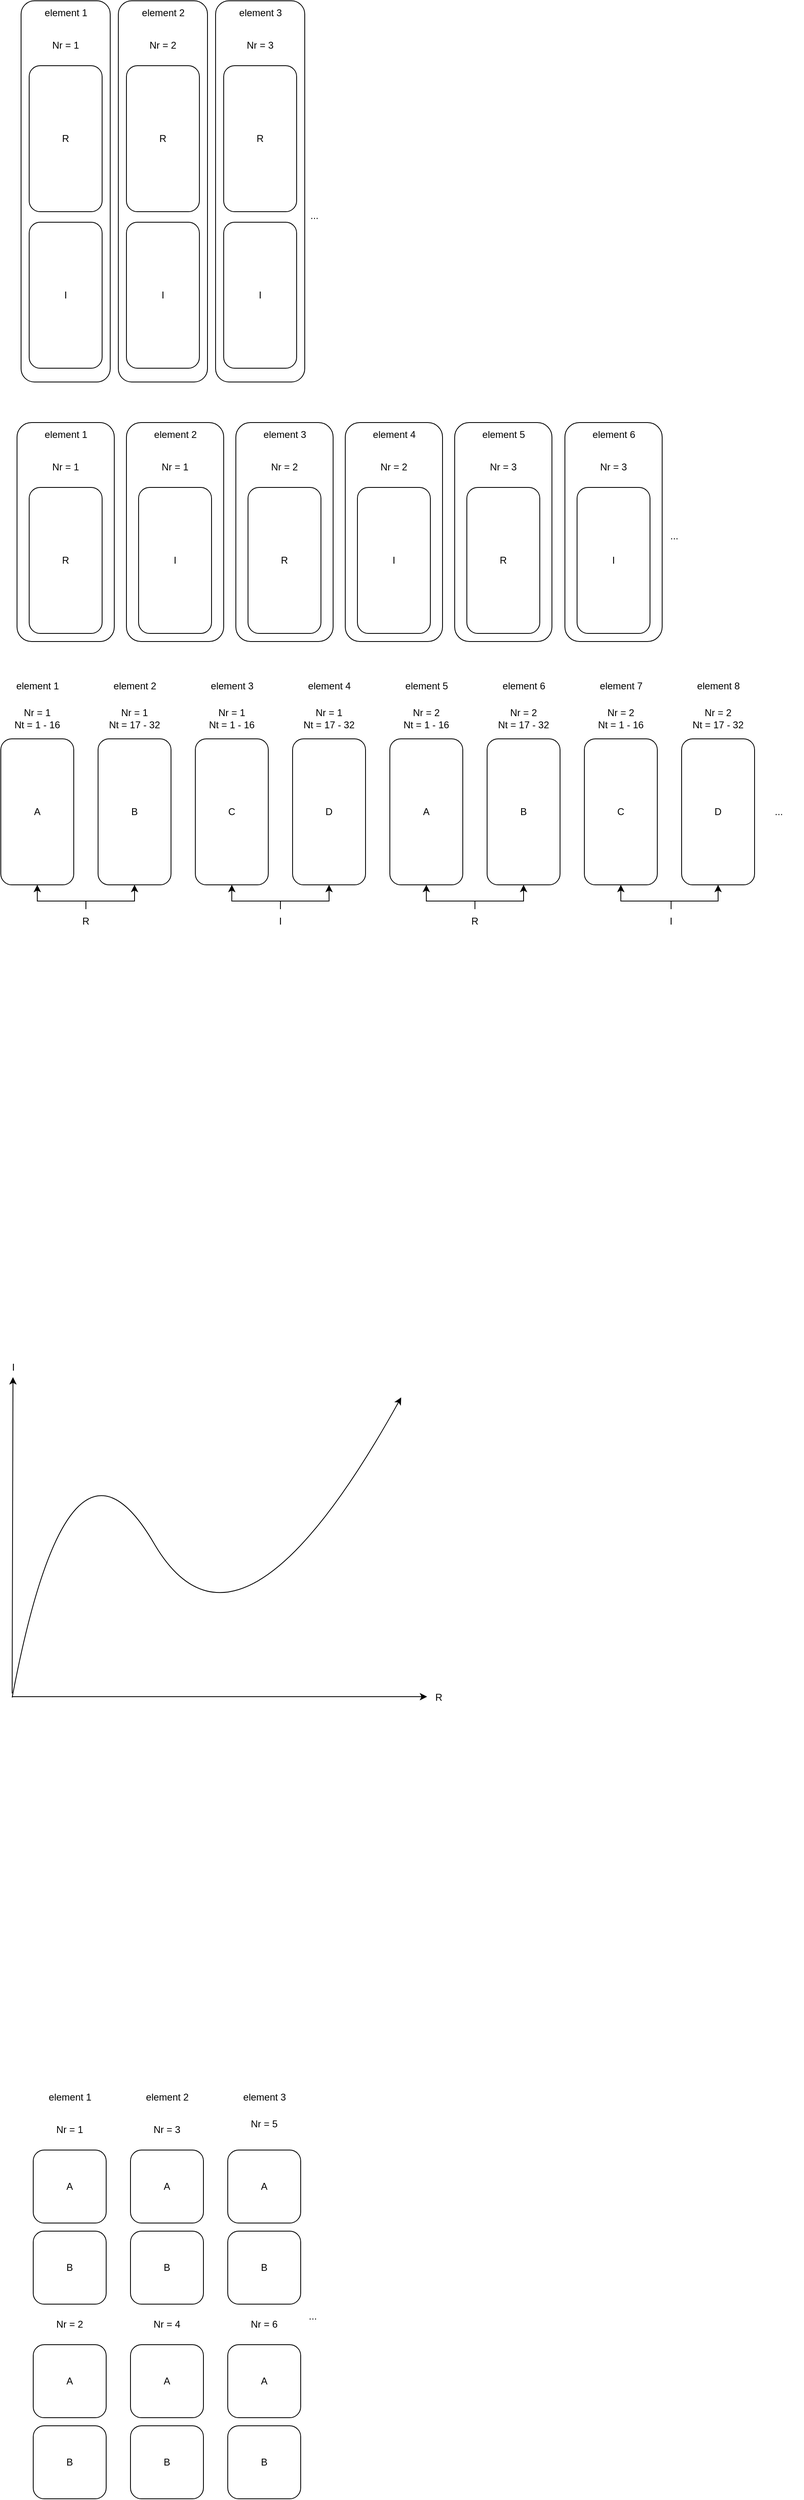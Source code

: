 <mxfile version="24.3.1" type="github">
  <diagram id="C5RBs43oDa-KdzZeNtuy" name="Page-1">
    <mxGraphModel dx="1364" dy="793" grid="1" gridSize="10" guides="1" tooltips="1" connect="1" arrows="1" fold="1" page="1" pageScale="1" pageWidth="1169" pageHeight="1654" background="#ffffff" math="0" shadow="0">
      <root>
        <mxCell id="WIyWlLk6GJQsqaUBKTNV-0" />
        <mxCell id="WIyWlLk6GJQsqaUBKTNV-1" parent="WIyWlLk6GJQsqaUBKTNV-0" />
        <mxCell id="rhOEBhCMP3PLRXnMh1xh-29" value="" style="rounded=1;whiteSpace=wrap;html=1;" vertex="1" parent="WIyWlLk6GJQsqaUBKTNV-1">
          <mxGeometry x="50" y="20" width="110" height="470" as="geometry" />
        </mxCell>
        <mxCell id="rhOEBhCMP3PLRXnMh1xh-0" value="" style="rounded=1;whiteSpace=wrap;html=1;" vertex="1" parent="WIyWlLk6GJQsqaUBKTNV-1">
          <mxGeometry x="45" y="540" width="120" height="270" as="geometry" />
        </mxCell>
        <mxCell id="jv0VEaKdQDyvOlitQpgO-0" value="R" style="rounded=1;whiteSpace=wrap;html=1;" parent="WIyWlLk6GJQsqaUBKTNV-1" vertex="1">
          <mxGeometry x="60" y="100" width="90" height="180" as="geometry" />
        </mxCell>
        <mxCell id="jv0VEaKdQDyvOlitQpgO-9" value="I" style="rounded=1;whiteSpace=wrap;html=1;" parent="WIyWlLk6GJQsqaUBKTNV-1" vertex="1">
          <mxGeometry x="60" y="293" width="90" height="180" as="geometry" />
        </mxCell>
        <mxCell id="jv0VEaKdQDyvOlitQpgO-10" value="Nr = 1" style="text;html=1;strokeColor=none;fillColor=none;align=center;verticalAlign=middle;whiteSpace=wrap;rounded=0;" parent="WIyWlLk6GJQsqaUBKTNV-1" vertex="1">
          <mxGeometry x="75" y="60" width="60" height="30" as="geometry" />
        </mxCell>
        <mxCell id="jv0VEaKdQDyvOlitQpgO-18" value="element 1" style="text;html=1;align=center;verticalAlign=middle;resizable=0;points=[];autosize=1;strokeColor=none;fillColor=none;" parent="WIyWlLk6GJQsqaUBKTNV-1" vertex="1">
          <mxGeometry x="65" y="20" width="80" height="30" as="geometry" />
        </mxCell>
        <mxCell id="jv0VEaKdQDyvOlitQpgO-21" value="..." style="text;html=1;strokeColor=none;fillColor=none;align=center;verticalAlign=middle;whiteSpace=wrap;rounded=0;" parent="WIyWlLk6GJQsqaUBKTNV-1" vertex="1">
          <mxGeometry x="760" y="695" width="60" height="30" as="geometry" />
        </mxCell>
        <mxCell id="jv0VEaKdQDyvOlitQpgO-22" value="R" style="rounded=1;whiteSpace=wrap;html=1;" parent="WIyWlLk6GJQsqaUBKTNV-1" vertex="1">
          <mxGeometry x="60" y="620" width="90" height="180" as="geometry" />
        </mxCell>
        <mxCell id="jv0VEaKdQDyvOlitQpgO-24" value="Nr = 1" style="text;html=1;strokeColor=none;fillColor=none;align=center;verticalAlign=middle;whiteSpace=wrap;rounded=0;" parent="WIyWlLk6GJQsqaUBKTNV-1" vertex="1">
          <mxGeometry x="75" y="580" width="60" height="30" as="geometry" />
        </mxCell>
        <mxCell id="jv0VEaKdQDyvOlitQpgO-31" value="element 1" style="text;html=1;align=center;verticalAlign=middle;resizable=0;points=[];autosize=1;strokeColor=none;fillColor=none;" parent="WIyWlLk6GJQsqaUBKTNV-1" vertex="1">
          <mxGeometry x="65" y="540" width="80" height="30" as="geometry" />
        </mxCell>
        <mxCell id="jv0VEaKdQDyvOlitQpgO-44" value="..." style="text;html=1;strokeColor=none;fillColor=none;align=center;verticalAlign=middle;whiteSpace=wrap;rounded=0;" parent="WIyWlLk6GJQsqaUBKTNV-1" vertex="1">
          <mxGeometry x="382" y="270" width="60" height="30" as="geometry" />
        </mxCell>
        <mxCell id="jv0VEaKdQDyvOlitQpgO-46" value="A" style="rounded=1;whiteSpace=wrap;html=1;" parent="WIyWlLk6GJQsqaUBKTNV-1" vertex="1">
          <mxGeometry x="25" y="930" width="90" height="180" as="geometry" />
        </mxCell>
        <mxCell id="jv0VEaKdQDyvOlitQpgO-47" value="Nr = 1&lt;br&gt;Nt = 1 - 16" style="text;html=1;strokeColor=none;fillColor=none;align=center;verticalAlign=middle;whiteSpace=wrap;rounded=0;" parent="WIyWlLk6GJQsqaUBKTNV-1" vertex="1">
          <mxGeometry x="40" y="890" width="60" height="30" as="geometry" />
        </mxCell>
        <mxCell id="jv0VEaKdQDyvOlitQpgO-48" value="B" style="rounded=1;whiteSpace=wrap;html=1;" parent="WIyWlLk6GJQsqaUBKTNV-1" vertex="1">
          <mxGeometry x="145" y="930" width="90" height="180" as="geometry" />
        </mxCell>
        <mxCell id="jv0VEaKdQDyvOlitQpgO-49" value="Nr = 1&lt;br&gt;Nt = 17 - 32" style="text;html=1;strokeColor=none;fillColor=none;align=center;verticalAlign=middle;whiteSpace=wrap;rounded=0;" parent="WIyWlLk6GJQsqaUBKTNV-1" vertex="1">
          <mxGeometry x="155" y="890" width="70" height="30" as="geometry" />
        </mxCell>
        <mxCell id="jv0VEaKdQDyvOlitQpgO-50" value="C" style="rounded=1;whiteSpace=wrap;html=1;" parent="WIyWlLk6GJQsqaUBKTNV-1" vertex="1">
          <mxGeometry x="265" y="930" width="90" height="180" as="geometry" />
        </mxCell>
        <mxCell id="jv0VEaKdQDyvOlitQpgO-51" value="Nr = 1&lt;br&gt;Nt = 1 - 16" style="text;html=1;strokeColor=none;fillColor=none;align=center;verticalAlign=middle;whiteSpace=wrap;rounded=0;" parent="WIyWlLk6GJQsqaUBKTNV-1" vertex="1">
          <mxGeometry x="280" y="890" width="60" height="30" as="geometry" />
        </mxCell>
        <mxCell id="jv0VEaKdQDyvOlitQpgO-52" value="element 1" style="text;html=1;align=center;verticalAlign=middle;resizable=0;points=[];autosize=1;strokeColor=none;fillColor=none;" parent="WIyWlLk6GJQsqaUBKTNV-1" vertex="1">
          <mxGeometry x="30" y="850" width="80" height="30" as="geometry" />
        </mxCell>
        <mxCell id="jv0VEaKdQDyvOlitQpgO-53" value="element 2" style="text;html=1;align=center;verticalAlign=middle;resizable=0;points=[];autosize=1;strokeColor=none;fillColor=none;" parent="WIyWlLk6GJQsqaUBKTNV-1" vertex="1">
          <mxGeometry x="150" y="850" width="80" height="30" as="geometry" />
        </mxCell>
        <mxCell id="jv0VEaKdQDyvOlitQpgO-54" value="element 3" style="text;html=1;align=center;verticalAlign=middle;resizable=0;points=[];autosize=1;strokeColor=none;fillColor=none;" parent="WIyWlLk6GJQsqaUBKTNV-1" vertex="1">
          <mxGeometry x="270" y="850" width="80" height="30" as="geometry" />
        </mxCell>
        <mxCell id="jv0VEaKdQDyvOlitQpgO-55" value="D" style="rounded=1;whiteSpace=wrap;html=1;" parent="WIyWlLk6GJQsqaUBKTNV-1" vertex="1">
          <mxGeometry x="385" y="930" width="90" height="180" as="geometry" />
        </mxCell>
        <mxCell id="jv0VEaKdQDyvOlitQpgO-56" value="Nr = 1&lt;br&gt;Nt = 17 - 32" style="text;html=1;strokeColor=none;fillColor=none;align=center;verticalAlign=middle;whiteSpace=wrap;rounded=0;" parent="WIyWlLk6GJQsqaUBKTNV-1" vertex="1">
          <mxGeometry x="395" y="890" width="70" height="30" as="geometry" />
        </mxCell>
        <mxCell id="jv0VEaKdQDyvOlitQpgO-57" value="A" style="rounded=1;whiteSpace=wrap;html=1;" parent="WIyWlLk6GJQsqaUBKTNV-1" vertex="1">
          <mxGeometry x="505" y="930" width="90" height="180" as="geometry" />
        </mxCell>
        <mxCell id="jv0VEaKdQDyvOlitQpgO-58" value="Nr = 2&lt;br&gt;Nt = 1 - 16" style="text;html=1;strokeColor=none;fillColor=none;align=center;verticalAlign=middle;whiteSpace=wrap;rounded=0;" parent="WIyWlLk6GJQsqaUBKTNV-1" vertex="1">
          <mxGeometry x="520" y="890" width="60" height="30" as="geometry" />
        </mxCell>
        <mxCell id="jv0VEaKdQDyvOlitQpgO-59" value="B" style="rounded=1;whiteSpace=wrap;html=1;" parent="WIyWlLk6GJQsqaUBKTNV-1" vertex="1">
          <mxGeometry x="625" y="930" width="90" height="180" as="geometry" />
        </mxCell>
        <mxCell id="jv0VEaKdQDyvOlitQpgO-60" value="Nr = 2&lt;br&gt;Nt = 17 - 32" style="text;html=1;strokeColor=none;fillColor=none;align=center;verticalAlign=middle;whiteSpace=wrap;rounded=0;" parent="WIyWlLk6GJQsqaUBKTNV-1" vertex="1">
          <mxGeometry x="635" y="890" width="70" height="30" as="geometry" />
        </mxCell>
        <mxCell id="jv0VEaKdQDyvOlitQpgO-61" value="element 4" style="text;html=1;align=center;verticalAlign=middle;resizable=0;points=[];autosize=1;strokeColor=none;fillColor=none;" parent="WIyWlLk6GJQsqaUBKTNV-1" vertex="1">
          <mxGeometry x="390" y="850" width="80" height="30" as="geometry" />
        </mxCell>
        <mxCell id="jv0VEaKdQDyvOlitQpgO-62" value="element 5" style="text;html=1;align=center;verticalAlign=middle;resizable=0;points=[];autosize=1;strokeColor=none;fillColor=none;" parent="WIyWlLk6GJQsqaUBKTNV-1" vertex="1">
          <mxGeometry x="510" y="850" width="80" height="30" as="geometry" />
        </mxCell>
        <mxCell id="jv0VEaKdQDyvOlitQpgO-63" value="element 6" style="text;html=1;align=center;verticalAlign=middle;resizable=0;points=[];autosize=1;strokeColor=none;fillColor=none;" parent="WIyWlLk6GJQsqaUBKTNV-1" vertex="1">
          <mxGeometry x="630" y="850" width="80" height="30" as="geometry" />
        </mxCell>
        <mxCell id="jv0VEaKdQDyvOlitQpgO-64" value="C" style="rounded=1;whiteSpace=wrap;html=1;" parent="WIyWlLk6GJQsqaUBKTNV-1" vertex="1">
          <mxGeometry x="745" y="930" width="90" height="180" as="geometry" />
        </mxCell>
        <mxCell id="jv0VEaKdQDyvOlitQpgO-65" value="Nr = 2&lt;br&gt;Nt = 1 - 16" style="text;html=1;strokeColor=none;fillColor=none;align=center;verticalAlign=middle;whiteSpace=wrap;rounded=0;" parent="WIyWlLk6GJQsqaUBKTNV-1" vertex="1">
          <mxGeometry x="760" y="890" width="60" height="30" as="geometry" />
        </mxCell>
        <mxCell id="jv0VEaKdQDyvOlitQpgO-66" value="D" style="rounded=1;whiteSpace=wrap;html=1;" parent="WIyWlLk6GJQsqaUBKTNV-1" vertex="1">
          <mxGeometry x="865" y="930" width="90" height="180" as="geometry" />
        </mxCell>
        <mxCell id="jv0VEaKdQDyvOlitQpgO-67" value="Nr = 2&lt;br&gt;Nt = 17 - 32" style="text;html=1;strokeColor=none;fillColor=none;align=center;verticalAlign=middle;whiteSpace=wrap;rounded=0;" parent="WIyWlLk6GJQsqaUBKTNV-1" vertex="1">
          <mxGeometry x="875" y="890" width="70" height="30" as="geometry" />
        </mxCell>
        <mxCell id="jv0VEaKdQDyvOlitQpgO-68" value="element 7" style="text;html=1;align=center;verticalAlign=middle;resizable=0;points=[];autosize=1;strokeColor=none;fillColor=none;" parent="WIyWlLk6GJQsqaUBKTNV-1" vertex="1">
          <mxGeometry x="750" y="850" width="80" height="30" as="geometry" />
        </mxCell>
        <mxCell id="jv0VEaKdQDyvOlitQpgO-69" value="element 8" style="text;html=1;align=center;verticalAlign=middle;resizable=0;points=[];autosize=1;strokeColor=none;fillColor=none;" parent="WIyWlLk6GJQsqaUBKTNV-1" vertex="1">
          <mxGeometry x="870" y="850" width="80" height="30" as="geometry" />
        </mxCell>
        <mxCell id="jv0VEaKdQDyvOlitQpgO-96" style="edgeStyle=orthogonalEdgeStyle;rounded=0;orthogonalLoop=1;jettySize=auto;html=1;exitX=0.5;exitY=0;exitDx=0;exitDy=0;entryX=0.5;entryY=1;entryDx=0;entryDy=0;" parent="WIyWlLk6GJQsqaUBKTNV-1" source="jv0VEaKdQDyvOlitQpgO-71" target="jv0VEaKdQDyvOlitQpgO-64" edge="1">
          <mxGeometry relative="1" as="geometry">
            <Array as="points">
              <mxPoint x="852" y="1130" />
              <mxPoint x="790" y="1130" />
            </Array>
          </mxGeometry>
        </mxCell>
        <mxCell id="jv0VEaKdQDyvOlitQpgO-97" style="edgeStyle=orthogonalEdgeStyle;rounded=0;orthogonalLoop=1;jettySize=auto;html=1;exitX=0.5;exitY=0;exitDx=0;exitDy=0;entryX=0.5;entryY=1;entryDx=0;entryDy=0;" parent="WIyWlLk6GJQsqaUBKTNV-1" source="jv0VEaKdQDyvOlitQpgO-71" target="jv0VEaKdQDyvOlitQpgO-66" edge="1">
          <mxGeometry relative="1" as="geometry">
            <Array as="points">
              <mxPoint x="852" y="1130" />
              <mxPoint x="910" y="1130" />
            </Array>
          </mxGeometry>
        </mxCell>
        <mxCell id="jv0VEaKdQDyvOlitQpgO-71" value="I" style="text;html=1;strokeColor=none;fillColor=none;align=center;verticalAlign=middle;whiteSpace=wrap;rounded=0;" parent="WIyWlLk6GJQsqaUBKTNV-1" vertex="1">
          <mxGeometry x="822" y="1140" width="60" height="30" as="geometry" />
        </mxCell>
        <mxCell id="jv0VEaKdQDyvOlitQpgO-84" style="edgeStyle=orthogonalEdgeStyle;rounded=0;orthogonalLoop=1;jettySize=auto;html=1;exitX=0.5;exitY=0;exitDx=0;exitDy=0;entryX=0.5;entryY=1;entryDx=0;entryDy=0;" parent="WIyWlLk6GJQsqaUBKTNV-1" source="jv0VEaKdQDyvOlitQpgO-81" target="jv0VEaKdQDyvOlitQpgO-46" edge="1">
          <mxGeometry relative="1" as="geometry">
            <Array as="points">
              <mxPoint x="130" y="1130" />
              <mxPoint x="70" y="1130" />
            </Array>
          </mxGeometry>
        </mxCell>
        <mxCell id="jv0VEaKdQDyvOlitQpgO-85" style="edgeStyle=orthogonalEdgeStyle;rounded=0;orthogonalLoop=1;jettySize=auto;html=1;entryX=0.5;entryY=1;entryDx=0;entryDy=0;" parent="WIyWlLk6GJQsqaUBKTNV-1" source="jv0VEaKdQDyvOlitQpgO-81" target="jv0VEaKdQDyvOlitQpgO-48" edge="1">
          <mxGeometry relative="1" as="geometry">
            <Array as="points">
              <mxPoint x="130" y="1130" />
              <mxPoint x="190" y="1130" />
            </Array>
          </mxGeometry>
        </mxCell>
        <mxCell id="jv0VEaKdQDyvOlitQpgO-81" value="R" style="text;html=1;strokeColor=none;fillColor=none;align=center;verticalAlign=middle;whiteSpace=wrap;rounded=0;" parent="WIyWlLk6GJQsqaUBKTNV-1" vertex="1">
          <mxGeometry x="100" y="1140" width="60" height="30" as="geometry" />
        </mxCell>
        <mxCell id="jv0VEaKdQDyvOlitQpgO-86" style="edgeStyle=orthogonalEdgeStyle;rounded=0;orthogonalLoop=1;jettySize=auto;html=1;exitX=0.5;exitY=0;exitDx=0;exitDy=0;entryX=0.5;entryY=1;entryDx=0;entryDy=0;" parent="WIyWlLk6GJQsqaUBKTNV-1" source="jv0VEaKdQDyvOlitQpgO-82" target="jv0VEaKdQDyvOlitQpgO-50" edge="1">
          <mxGeometry relative="1" as="geometry">
            <Array as="points">
              <mxPoint x="370" y="1130" />
              <mxPoint x="310" y="1130" />
            </Array>
          </mxGeometry>
        </mxCell>
        <mxCell id="jv0VEaKdQDyvOlitQpgO-87" style="edgeStyle=orthogonalEdgeStyle;rounded=0;orthogonalLoop=1;jettySize=auto;html=1;exitX=0.5;exitY=0;exitDx=0;exitDy=0;entryX=0.5;entryY=1;entryDx=0;entryDy=0;" parent="WIyWlLk6GJQsqaUBKTNV-1" source="jv0VEaKdQDyvOlitQpgO-82" target="jv0VEaKdQDyvOlitQpgO-55" edge="1">
          <mxGeometry relative="1" as="geometry">
            <Array as="points">
              <mxPoint x="370" y="1130" />
              <mxPoint x="430" y="1130" />
            </Array>
          </mxGeometry>
        </mxCell>
        <mxCell id="jv0VEaKdQDyvOlitQpgO-82" value="I" style="text;html=1;strokeColor=none;fillColor=none;align=center;verticalAlign=middle;whiteSpace=wrap;rounded=0;" parent="WIyWlLk6GJQsqaUBKTNV-1" vertex="1">
          <mxGeometry x="340" y="1140" width="60" height="30" as="geometry" />
        </mxCell>
        <mxCell id="jv0VEaKdQDyvOlitQpgO-88" style="edgeStyle=orthogonalEdgeStyle;rounded=0;orthogonalLoop=1;jettySize=auto;html=1;exitX=0.5;exitY=0;exitDx=0;exitDy=0;entryX=0.5;entryY=1;entryDx=0;entryDy=0;" parent="WIyWlLk6GJQsqaUBKTNV-1" source="jv0VEaKdQDyvOlitQpgO-83" target="jv0VEaKdQDyvOlitQpgO-57" edge="1">
          <mxGeometry relative="1" as="geometry">
            <Array as="points">
              <mxPoint x="610" y="1130" />
              <mxPoint x="550" y="1130" />
            </Array>
          </mxGeometry>
        </mxCell>
        <mxCell id="jv0VEaKdQDyvOlitQpgO-89" style="edgeStyle=orthogonalEdgeStyle;rounded=0;orthogonalLoop=1;jettySize=auto;html=1;entryX=0.5;entryY=1;entryDx=0;entryDy=0;" parent="WIyWlLk6GJQsqaUBKTNV-1" source="jv0VEaKdQDyvOlitQpgO-83" target="jv0VEaKdQDyvOlitQpgO-59" edge="1">
          <mxGeometry relative="1" as="geometry">
            <Array as="points">
              <mxPoint x="610" y="1130" />
              <mxPoint x="670" y="1130" />
            </Array>
          </mxGeometry>
        </mxCell>
        <mxCell id="jv0VEaKdQDyvOlitQpgO-83" value="R" style="text;html=1;strokeColor=none;fillColor=none;align=center;verticalAlign=middle;whiteSpace=wrap;rounded=0;" parent="WIyWlLk6GJQsqaUBKTNV-1" vertex="1">
          <mxGeometry x="580" y="1140" width="60" height="30" as="geometry" />
        </mxCell>
        <mxCell id="jv0VEaKdQDyvOlitQpgO-98" value="..." style="text;html=1;strokeColor=none;fillColor=none;align=center;verticalAlign=middle;whiteSpace=wrap;rounded=0;" parent="WIyWlLk6GJQsqaUBKTNV-1" vertex="1">
          <mxGeometry x="955" y="1005" width="60" height="30" as="geometry" />
        </mxCell>
        <mxCell id="jnQ7rlAHmyj4B3JyqG-V-0" value="A" style="rounded=1;whiteSpace=wrap;html=1;" parent="WIyWlLk6GJQsqaUBKTNV-1" vertex="1">
          <mxGeometry x="65" y="2670" width="90" height="90" as="geometry" />
        </mxCell>
        <mxCell id="jnQ7rlAHmyj4B3JyqG-V-2" value="Nr = 1" style="text;html=1;strokeColor=none;fillColor=none;align=center;verticalAlign=middle;whiteSpace=wrap;rounded=0;" parent="WIyWlLk6GJQsqaUBKTNV-1" vertex="1">
          <mxGeometry x="80" y="2630" width="60" height="30" as="geometry" />
        </mxCell>
        <mxCell id="jnQ7rlAHmyj4B3JyqG-V-9" value="element 1" style="text;html=1;align=center;verticalAlign=middle;resizable=0;points=[];autosize=1;strokeColor=none;fillColor=none;" parent="WIyWlLk6GJQsqaUBKTNV-1" vertex="1">
          <mxGeometry x="70" y="2590" width="80" height="30" as="geometry" />
        </mxCell>
        <mxCell id="jnQ7rlAHmyj4B3JyqG-V-10" value="element 2" style="text;html=1;align=center;verticalAlign=middle;resizable=0;points=[];autosize=1;strokeColor=none;fillColor=none;" parent="WIyWlLk6GJQsqaUBKTNV-1" vertex="1">
          <mxGeometry x="190" y="2590" width="80" height="30" as="geometry" />
        </mxCell>
        <mxCell id="jnQ7rlAHmyj4B3JyqG-V-11" value="element 3" style="text;html=1;align=center;verticalAlign=middle;resizable=0;points=[];autosize=1;strokeColor=none;fillColor=none;" parent="WIyWlLk6GJQsqaUBKTNV-1" vertex="1">
          <mxGeometry x="310" y="2590" width="80" height="30" as="geometry" />
        </mxCell>
        <mxCell id="jnQ7rlAHmyj4B3JyqG-V-13" style="edgeStyle=orthogonalEdgeStyle;rounded=0;orthogonalLoop=1;jettySize=auto;html=1;exitX=0.5;exitY=1;exitDx=0;exitDy=0;" parent="WIyWlLk6GJQsqaUBKTNV-1" source="jnQ7rlAHmyj4B3JyqG-V-0" target="jnQ7rlAHmyj4B3JyqG-V-0" edge="1">
          <mxGeometry relative="1" as="geometry" />
        </mxCell>
        <mxCell id="jnQ7rlAHmyj4B3JyqG-V-14" value="B" style="rounded=1;whiteSpace=wrap;html=1;" parent="WIyWlLk6GJQsqaUBKTNV-1" vertex="1">
          <mxGeometry x="65" y="2770" width="90" height="90" as="geometry" />
        </mxCell>
        <mxCell id="jnQ7rlAHmyj4B3JyqG-V-18" value="A" style="rounded=1;whiteSpace=wrap;html=1;" parent="WIyWlLk6GJQsqaUBKTNV-1" vertex="1">
          <mxGeometry x="65" y="2910" width="90" height="90" as="geometry" />
        </mxCell>
        <mxCell id="jnQ7rlAHmyj4B3JyqG-V-19" value="Nr = 2" style="text;html=1;strokeColor=none;fillColor=none;align=center;verticalAlign=middle;whiteSpace=wrap;rounded=0;" parent="WIyWlLk6GJQsqaUBKTNV-1" vertex="1">
          <mxGeometry x="80" y="2870" width="60" height="30" as="geometry" />
        </mxCell>
        <mxCell id="jnQ7rlAHmyj4B3JyqG-V-20" style="edgeStyle=orthogonalEdgeStyle;rounded=0;orthogonalLoop=1;jettySize=auto;html=1;exitX=0.5;exitY=1;exitDx=0;exitDy=0;" parent="WIyWlLk6GJQsqaUBKTNV-1" source="jnQ7rlAHmyj4B3JyqG-V-18" target="jnQ7rlAHmyj4B3JyqG-V-18" edge="1">
          <mxGeometry relative="1" as="geometry" />
        </mxCell>
        <mxCell id="jnQ7rlAHmyj4B3JyqG-V-21" value="B" style="rounded=1;whiteSpace=wrap;html=1;" parent="WIyWlLk6GJQsqaUBKTNV-1" vertex="1">
          <mxGeometry x="65" y="3010" width="90" height="90" as="geometry" />
        </mxCell>
        <mxCell id="jnQ7rlAHmyj4B3JyqG-V-22" value="A" style="rounded=1;whiteSpace=wrap;html=1;" parent="WIyWlLk6GJQsqaUBKTNV-1" vertex="1">
          <mxGeometry x="185" y="2670" width="90" height="90" as="geometry" />
        </mxCell>
        <mxCell id="jnQ7rlAHmyj4B3JyqG-V-23" value="Nr = 3" style="text;html=1;strokeColor=none;fillColor=none;align=center;verticalAlign=middle;whiteSpace=wrap;rounded=0;" parent="WIyWlLk6GJQsqaUBKTNV-1" vertex="1">
          <mxGeometry x="200" y="2630" width="60" height="30" as="geometry" />
        </mxCell>
        <mxCell id="jnQ7rlAHmyj4B3JyqG-V-24" style="edgeStyle=orthogonalEdgeStyle;rounded=0;orthogonalLoop=1;jettySize=auto;html=1;exitX=0.5;exitY=1;exitDx=0;exitDy=0;" parent="WIyWlLk6GJQsqaUBKTNV-1" source="jnQ7rlAHmyj4B3JyqG-V-22" target="jnQ7rlAHmyj4B3JyqG-V-22" edge="1">
          <mxGeometry relative="1" as="geometry" />
        </mxCell>
        <mxCell id="jnQ7rlAHmyj4B3JyqG-V-25" value="B" style="rounded=1;whiteSpace=wrap;html=1;" parent="WIyWlLk6GJQsqaUBKTNV-1" vertex="1">
          <mxGeometry x="185" y="2770" width="90" height="90" as="geometry" />
        </mxCell>
        <mxCell id="jnQ7rlAHmyj4B3JyqG-V-26" value="A" style="rounded=1;whiteSpace=wrap;html=1;" parent="WIyWlLk6GJQsqaUBKTNV-1" vertex="1">
          <mxGeometry x="185" y="2910" width="90" height="90" as="geometry" />
        </mxCell>
        <mxCell id="jnQ7rlAHmyj4B3JyqG-V-27" value="Nr = 4" style="text;html=1;strokeColor=none;fillColor=none;align=center;verticalAlign=middle;whiteSpace=wrap;rounded=0;" parent="WIyWlLk6GJQsqaUBKTNV-1" vertex="1">
          <mxGeometry x="200" y="2870" width="60" height="30" as="geometry" />
        </mxCell>
        <mxCell id="jnQ7rlAHmyj4B3JyqG-V-28" style="edgeStyle=orthogonalEdgeStyle;rounded=0;orthogonalLoop=1;jettySize=auto;html=1;exitX=0.5;exitY=1;exitDx=0;exitDy=0;" parent="WIyWlLk6GJQsqaUBKTNV-1" source="jnQ7rlAHmyj4B3JyqG-V-26" target="jnQ7rlAHmyj4B3JyqG-V-26" edge="1">
          <mxGeometry relative="1" as="geometry" />
        </mxCell>
        <mxCell id="jnQ7rlAHmyj4B3JyqG-V-29" value="B" style="rounded=1;whiteSpace=wrap;html=1;" parent="WIyWlLk6GJQsqaUBKTNV-1" vertex="1">
          <mxGeometry x="185" y="3010" width="90" height="90" as="geometry" />
        </mxCell>
        <mxCell id="jnQ7rlAHmyj4B3JyqG-V-30" value="A" style="rounded=1;whiteSpace=wrap;html=1;" parent="WIyWlLk6GJQsqaUBKTNV-1" vertex="1">
          <mxGeometry x="305" y="2670" width="90" height="90" as="geometry" />
        </mxCell>
        <mxCell id="jnQ7rlAHmyj4B3JyqG-V-31" value="Nr = 5&lt;div&gt;&lt;br&gt;&lt;/div&gt;" style="text;html=1;strokeColor=none;fillColor=none;align=center;verticalAlign=middle;whiteSpace=wrap;rounded=0;" parent="WIyWlLk6GJQsqaUBKTNV-1" vertex="1">
          <mxGeometry x="320" y="2630" width="60" height="30" as="geometry" />
        </mxCell>
        <mxCell id="jnQ7rlAHmyj4B3JyqG-V-32" style="edgeStyle=orthogonalEdgeStyle;rounded=0;orthogonalLoop=1;jettySize=auto;html=1;exitX=0.5;exitY=1;exitDx=0;exitDy=0;" parent="WIyWlLk6GJQsqaUBKTNV-1" source="jnQ7rlAHmyj4B3JyqG-V-30" target="jnQ7rlAHmyj4B3JyqG-V-30" edge="1">
          <mxGeometry relative="1" as="geometry" />
        </mxCell>
        <mxCell id="jnQ7rlAHmyj4B3JyqG-V-33" value="B" style="rounded=1;whiteSpace=wrap;html=1;" parent="WIyWlLk6GJQsqaUBKTNV-1" vertex="1">
          <mxGeometry x="305" y="2770" width="90" height="90" as="geometry" />
        </mxCell>
        <mxCell id="jnQ7rlAHmyj4B3JyqG-V-34" value="A" style="rounded=1;whiteSpace=wrap;html=1;" parent="WIyWlLk6GJQsqaUBKTNV-1" vertex="1">
          <mxGeometry x="305" y="2910" width="90" height="90" as="geometry" />
        </mxCell>
        <mxCell id="jnQ7rlAHmyj4B3JyqG-V-35" value="Nr = 6" style="text;html=1;strokeColor=none;fillColor=none;align=center;verticalAlign=middle;whiteSpace=wrap;rounded=0;" parent="WIyWlLk6GJQsqaUBKTNV-1" vertex="1">
          <mxGeometry x="320" y="2870" width="60" height="30" as="geometry" />
        </mxCell>
        <mxCell id="jnQ7rlAHmyj4B3JyqG-V-36" style="edgeStyle=orthogonalEdgeStyle;rounded=0;orthogonalLoop=1;jettySize=auto;html=1;exitX=0.5;exitY=1;exitDx=0;exitDy=0;" parent="WIyWlLk6GJQsqaUBKTNV-1" source="jnQ7rlAHmyj4B3JyqG-V-34" target="jnQ7rlAHmyj4B3JyqG-V-34" edge="1">
          <mxGeometry relative="1" as="geometry" />
        </mxCell>
        <mxCell id="jnQ7rlAHmyj4B3JyqG-V-37" value="B" style="rounded=1;whiteSpace=wrap;html=1;" parent="WIyWlLk6GJQsqaUBKTNV-1" vertex="1">
          <mxGeometry x="305" y="3010" width="90" height="90" as="geometry" />
        </mxCell>
        <mxCell id="jnQ7rlAHmyj4B3JyqG-V-38" value="..." style="text;html=1;strokeColor=none;fillColor=none;align=center;verticalAlign=middle;whiteSpace=wrap;rounded=0;" parent="WIyWlLk6GJQsqaUBKTNV-1" vertex="1">
          <mxGeometry x="380" y="2860" width="60" height="30" as="geometry" />
        </mxCell>
        <mxCell id="rhOEBhCMP3PLRXnMh1xh-1" value="" style="rounded=1;whiteSpace=wrap;html=1;" vertex="1" parent="WIyWlLk6GJQsqaUBKTNV-1">
          <mxGeometry x="180" y="540" width="120" height="270" as="geometry" />
        </mxCell>
        <mxCell id="rhOEBhCMP3PLRXnMh1xh-2" value="I" style="rounded=1;whiteSpace=wrap;html=1;" vertex="1" parent="WIyWlLk6GJQsqaUBKTNV-1">
          <mxGeometry x="195" y="620" width="90" height="180" as="geometry" />
        </mxCell>
        <mxCell id="rhOEBhCMP3PLRXnMh1xh-3" value="Nr = 1" style="text;html=1;strokeColor=none;fillColor=none;align=center;verticalAlign=middle;whiteSpace=wrap;rounded=0;" vertex="1" parent="WIyWlLk6GJQsqaUBKTNV-1">
          <mxGeometry x="210" y="580" width="60" height="30" as="geometry" />
        </mxCell>
        <mxCell id="rhOEBhCMP3PLRXnMh1xh-4" value="element 2" style="text;html=1;align=center;verticalAlign=middle;resizable=0;points=[];autosize=1;strokeColor=none;fillColor=none;" vertex="1" parent="WIyWlLk6GJQsqaUBKTNV-1">
          <mxGeometry x="200" y="540" width="80" height="30" as="geometry" />
        </mxCell>
        <mxCell id="rhOEBhCMP3PLRXnMh1xh-5" value="" style="rounded=1;whiteSpace=wrap;html=1;" vertex="1" parent="WIyWlLk6GJQsqaUBKTNV-1">
          <mxGeometry x="315" y="540" width="120" height="270" as="geometry" />
        </mxCell>
        <mxCell id="rhOEBhCMP3PLRXnMh1xh-6" value="R" style="rounded=1;whiteSpace=wrap;html=1;" vertex="1" parent="WIyWlLk6GJQsqaUBKTNV-1">
          <mxGeometry x="330" y="620" width="90" height="180" as="geometry" />
        </mxCell>
        <mxCell id="rhOEBhCMP3PLRXnMh1xh-7" value="Nr = 2" style="text;html=1;strokeColor=none;fillColor=none;align=center;verticalAlign=middle;whiteSpace=wrap;rounded=0;" vertex="1" parent="WIyWlLk6GJQsqaUBKTNV-1">
          <mxGeometry x="345" y="580" width="60" height="30" as="geometry" />
        </mxCell>
        <mxCell id="rhOEBhCMP3PLRXnMh1xh-8" value="element 3" style="text;html=1;align=center;verticalAlign=middle;resizable=0;points=[];autosize=1;strokeColor=none;fillColor=none;" vertex="1" parent="WIyWlLk6GJQsqaUBKTNV-1">
          <mxGeometry x="335" y="540" width="80" height="30" as="geometry" />
        </mxCell>
        <mxCell id="rhOEBhCMP3PLRXnMh1xh-9" value="" style="rounded=1;whiteSpace=wrap;html=1;" vertex="1" parent="WIyWlLk6GJQsqaUBKTNV-1">
          <mxGeometry x="450" y="540" width="120" height="270" as="geometry" />
        </mxCell>
        <mxCell id="rhOEBhCMP3PLRXnMh1xh-10" value="I" style="rounded=1;whiteSpace=wrap;html=1;" vertex="1" parent="WIyWlLk6GJQsqaUBKTNV-1">
          <mxGeometry x="465" y="620" width="90" height="180" as="geometry" />
        </mxCell>
        <mxCell id="rhOEBhCMP3PLRXnMh1xh-11" value="Nr = 2" style="text;html=1;strokeColor=none;fillColor=none;align=center;verticalAlign=middle;whiteSpace=wrap;rounded=0;" vertex="1" parent="WIyWlLk6GJQsqaUBKTNV-1">
          <mxGeometry x="480" y="580" width="60" height="30" as="geometry" />
        </mxCell>
        <mxCell id="rhOEBhCMP3PLRXnMh1xh-12" value="element 4" style="text;html=1;align=center;verticalAlign=middle;resizable=0;points=[];autosize=1;strokeColor=none;fillColor=none;" vertex="1" parent="WIyWlLk6GJQsqaUBKTNV-1">
          <mxGeometry x="470" y="540" width="80" height="30" as="geometry" />
        </mxCell>
        <mxCell id="rhOEBhCMP3PLRXnMh1xh-13" value="" style="rounded=1;whiteSpace=wrap;html=1;" vertex="1" parent="WIyWlLk6GJQsqaUBKTNV-1">
          <mxGeometry x="585" y="540" width="120" height="270" as="geometry" />
        </mxCell>
        <mxCell id="rhOEBhCMP3PLRXnMh1xh-14" value="R" style="rounded=1;whiteSpace=wrap;html=1;" vertex="1" parent="WIyWlLk6GJQsqaUBKTNV-1">
          <mxGeometry x="600" y="620" width="90" height="180" as="geometry" />
        </mxCell>
        <mxCell id="rhOEBhCMP3PLRXnMh1xh-15" value="Nr = 3" style="text;html=1;strokeColor=none;fillColor=none;align=center;verticalAlign=middle;whiteSpace=wrap;rounded=0;" vertex="1" parent="WIyWlLk6GJQsqaUBKTNV-1">
          <mxGeometry x="615" y="580" width="60" height="30" as="geometry" />
        </mxCell>
        <mxCell id="rhOEBhCMP3PLRXnMh1xh-16" value="element 5" style="text;html=1;align=center;verticalAlign=middle;resizable=0;points=[];autosize=1;strokeColor=none;fillColor=none;" vertex="1" parent="WIyWlLk6GJQsqaUBKTNV-1">
          <mxGeometry x="605" y="540" width="80" height="30" as="geometry" />
        </mxCell>
        <mxCell id="rhOEBhCMP3PLRXnMh1xh-17" value="" style="rounded=1;whiteSpace=wrap;html=1;" vertex="1" parent="WIyWlLk6GJQsqaUBKTNV-1">
          <mxGeometry x="721" y="540" width="120" height="270" as="geometry" />
        </mxCell>
        <mxCell id="rhOEBhCMP3PLRXnMh1xh-18" value="I" style="rounded=1;whiteSpace=wrap;html=1;" vertex="1" parent="WIyWlLk6GJQsqaUBKTNV-1">
          <mxGeometry x="736" y="620" width="90" height="180" as="geometry" />
        </mxCell>
        <mxCell id="rhOEBhCMP3PLRXnMh1xh-19" value="Nr = 3" style="text;html=1;strokeColor=none;fillColor=none;align=center;verticalAlign=middle;whiteSpace=wrap;rounded=0;" vertex="1" parent="WIyWlLk6GJQsqaUBKTNV-1">
          <mxGeometry x="751" y="580" width="60" height="30" as="geometry" />
        </mxCell>
        <mxCell id="rhOEBhCMP3PLRXnMh1xh-20" value="element 6" style="text;html=1;align=center;verticalAlign=middle;resizable=0;points=[];autosize=1;strokeColor=none;fillColor=none;" vertex="1" parent="WIyWlLk6GJQsqaUBKTNV-1">
          <mxGeometry x="741" y="540" width="80" height="30" as="geometry" />
        </mxCell>
        <mxCell id="rhOEBhCMP3PLRXnMh1xh-21" value="..." style="text;html=1;strokeColor=none;fillColor=none;align=center;verticalAlign=middle;whiteSpace=wrap;rounded=0;" vertex="1" parent="WIyWlLk6GJQsqaUBKTNV-1">
          <mxGeometry x="826" y="665" width="60" height="30" as="geometry" />
        </mxCell>
        <mxCell id="rhOEBhCMP3PLRXnMh1xh-23" value="" style="html=1;rounded=0;shadow=0;" edge="1" parent="WIyWlLk6GJQsqaUBKTNV-1">
          <mxGeometry width="100" relative="1" as="geometry">
            <mxPoint x="39" y="2111" as="sourcePoint" />
            <mxPoint x="551" y="2111" as="targetPoint" />
          </mxGeometry>
        </mxCell>
        <mxCell id="rhOEBhCMP3PLRXnMh1xh-24" value="" style="html=1;rounded=0;" edge="1" parent="WIyWlLk6GJQsqaUBKTNV-1">
          <mxGeometry width="100" relative="1" as="geometry">
            <mxPoint x="39" y="2107" as="sourcePoint" />
            <mxPoint x="40" y="1717" as="targetPoint" />
          </mxGeometry>
        </mxCell>
        <mxCell id="rhOEBhCMP3PLRXnMh1xh-26" value="" style="curved=1;endArrow=classic;html=1;rounded=0;" edge="1" parent="WIyWlLk6GJQsqaUBKTNV-1">
          <mxGeometry width="50" height="50" relative="1" as="geometry">
            <mxPoint x="39" y="2112" as="sourcePoint" />
            <mxPoint x="519" y="1742" as="targetPoint" />
            <Array as="points">
              <mxPoint x="109" y="1742" />
              <mxPoint x="319" y="2102" />
            </Array>
          </mxGeometry>
        </mxCell>
        <mxCell id="rhOEBhCMP3PLRXnMh1xh-27" value="R" style="text;html=1;align=center;verticalAlign=middle;resizable=0;points=[];autosize=1;strokeColor=none;fillColor=none;" vertex="1" parent="WIyWlLk6GJQsqaUBKTNV-1">
          <mxGeometry x="550" y="2097" width="30" height="30" as="geometry" />
        </mxCell>
        <mxCell id="rhOEBhCMP3PLRXnMh1xh-28" value="I" style="text;html=1;align=center;verticalAlign=middle;resizable=0;points=[];autosize=1;strokeColor=none;fillColor=none;" vertex="1" parent="WIyWlLk6GJQsqaUBKTNV-1">
          <mxGeometry x="25" y="1690" width="30" height="30" as="geometry" />
        </mxCell>
        <mxCell id="rhOEBhCMP3PLRXnMh1xh-30" value="" style="rounded=1;whiteSpace=wrap;html=1;" vertex="1" parent="WIyWlLk6GJQsqaUBKTNV-1">
          <mxGeometry x="170" y="20" width="110" height="470" as="geometry" />
        </mxCell>
        <mxCell id="rhOEBhCMP3PLRXnMh1xh-31" value="R" style="rounded=1;whiteSpace=wrap;html=1;" vertex="1" parent="WIyWlLk6GJQsqaUBKTNV-1">
          <mxGeometry x="180" y="100" width="90" height="180" as="geometry" />
        </mxCell>
        <mxCell id="rhOEBhCMP3PLRXnMh1xh-32" value="I" style="rounded=1;whiteSpace=wrap;html=1;" vertex="1" parent="WIyWlLk6GJQsqaUBKTNV-1">
          <mxGeometry x="180" y="293" width="90" height="180" as="geometry" />
        </mxCell>
        <mxCell id="rhOEBhCMP3PLRXnMh1xh-33" value="Nr = 2" style="text;html=1;strokeColor=none;fillColor=none;align=center;verticalAlign=middle;whiteSpace=wrap;rounded=0;" vertex="1" parent="WIyWlLk6GJQsqaUBKTNV-1">
          <mxGeometry x="195" y="60" width="60" height="30" as="geometry" />
        </mxCell>
        <mxCell id="rhOEBhCMP3PLRXnMh1xh-34" value="element 2" style="text;html=1;align=center;verticalAlign=middle;resizable=0;points=[];autosize=1;strokeColor=none;fillColor=none;" vertex="1" parent="WIyWlLk6GJQsqaUBKTNV-1">
          <mxGeometry x="185" y="20" width="80" height="30" as="geometry" />
        </mxCell>
        <mxCell id="rhOEBhCMP3PLRXnMh1xh-35" value="" style="rounded=1;whiteSpace=wrap;html=1;" vertex="1" parent="WIyWlLk6GJQsqaUBKTNV-1">
          <mxGeometry x="290" y="20" width="110" height="470" as="geometry" />
        </mxCell>
        <mxCell id="rhOEBhCMP3PLRXnMh1xh-36" value="R" style="rounded=1;whiteSpace=wrap;html=1;" vertex="1" parent="WIyWlLk6GJQsqaUBKTNV-1">
          <mxGeometry x="300" y="100" width="90" height="180" as="geometry" />
        </mxCell>
        <mxCell id="rhOEBhCMP3PLRXnMh1xh-37" value="I" style="rounded=1;whiteSpace=wrap;html=1;" vertex="1" parent="WIyWlLk6GJQsqaUBKTNV-1">
          <mxGeometry x="300" y="293" width="90" height="180" as="geometry" />
        </mxCell>
        <mxCell id="rhOEBhCMP3PLRXnMh1xh-38" value="Nr = 3" style="text;html=1;strokeColor=none;fillColor=none;align=center;verticalAlign=middle;whiteSpace=wrap;rounded=0;" vertex="1" parent="WIyWlLk6GJQsqaUBKTNV-1">
          <mxGeometry x="315" y="60" width="60" height="30" as="geometry" />
        </mxCell>
        <mxCell id="rhOEBhCMP3PLRXnMh1xh-39" value="element 3" style="text;html=1;align=center;verticalAlign=middle;resizable=0;points=[];autosize=1;strokeColor=none;fillColor=none;" vertex="1" parent="WIyWlLk6GJQsqaUBKTNV-1">
          <mxGeometry x="305" y="20" width="80" height="30" as="geometry" />
        </mxCell>
      </root>
    </mxGraphModel>
  </diagram>
</mxfile>
